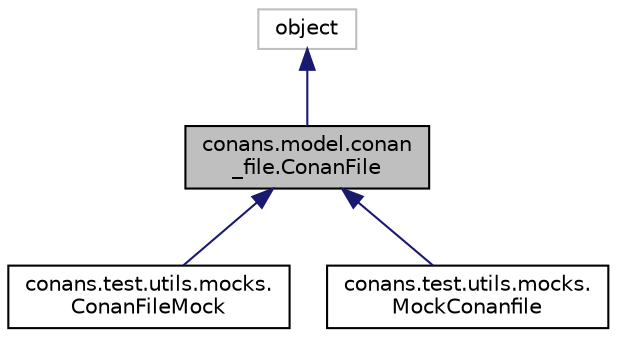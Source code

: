 digraph "conans.model.conan_file.ConanFile"
{
 // LATEX_PDF_SIZE
  edge [fontname="Helvetica",fontsize="10",labelfontname="Helvetica",labelfontsize="10"];
  node [fontname="Helvetica",fontsize="10",shape=record];
  Node1 [label="conans.model.conan\l_file.ConanFile",height=0.2,width=0.4,color="black", fillcolor="grey75", style="filled", fontcolor="black",tooltip=" "];
  Node2 -> Node1 [dir="back",color="midnightblue",fontsize="10",style="solid"];
  Node2 [label="object",height=0.2,width=0.4,color="grey75", fillcolor="white", style="filled",tooltip=" "];
  Node1 -> Node3 [dir="back",color="midnightblue",fontsize="10",style="solid"];
  Node3 [label="conans.test.utils.mocks.\lConanFileMock",height=0.2,width=0.4,color="black", fillcolor="white", style="filled",URL="$classconans_1_1test_1_1utils_1_1mocks_1_1ConanFileMock.html",tooltip=" "];
  Node1 -> Node4 [dir="back",color="midnightblue",fontsize="10",style="solid"];
  Node4 [label="conans.test.utils.mocks.\lMockConanfile",height=0.2,width=0.4,color="black", fillcolor="white", style="filled",URL="$classconans_1_1test_1_1utils_1_1mocks_1_1MockConanfile.html",tooltip=" "];
}

